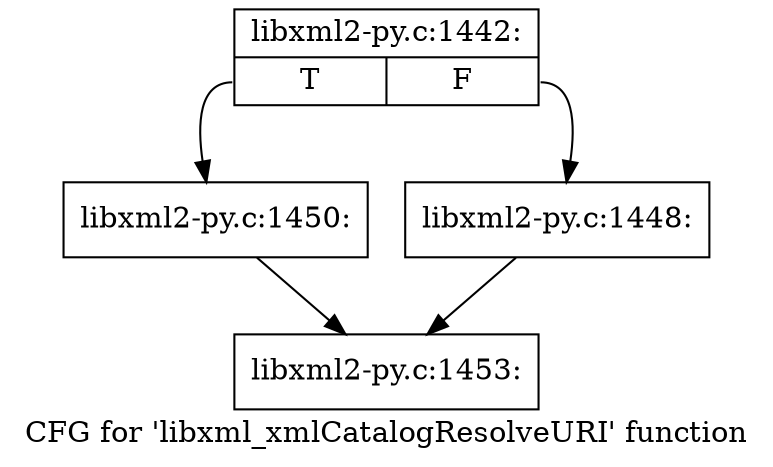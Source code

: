 digraph "CFG for 'libxml_xmlCatalogResolveURI' function" {
	label="CFG for 'libxml_xmlCatalogResolveURI' function";

	Node0x3d1d8c0 [shape=record,label="{libxml2-py.c:1442:|{<s0>T|<s1>F}}"];
	Node0x3d1d8c0:s0 -> Node0x3d20980;
	Node0x3d1d8c0:s1 -> Node0x3d20930;
	Node0x3d20930 [shape=record,label="{libxml2-py.c:1448:}"];
	Node0x3d20930 -> Node0x3d1f360;
	Node0x3d20980 [shape=record,label="{libxml2-py.c:1450:}"];
	Node0x3d20980 -> Node0x3d1f360;
	Node0x3d1f360 [shape=record,label="{libxml2-py.c:1453:}"];
}
